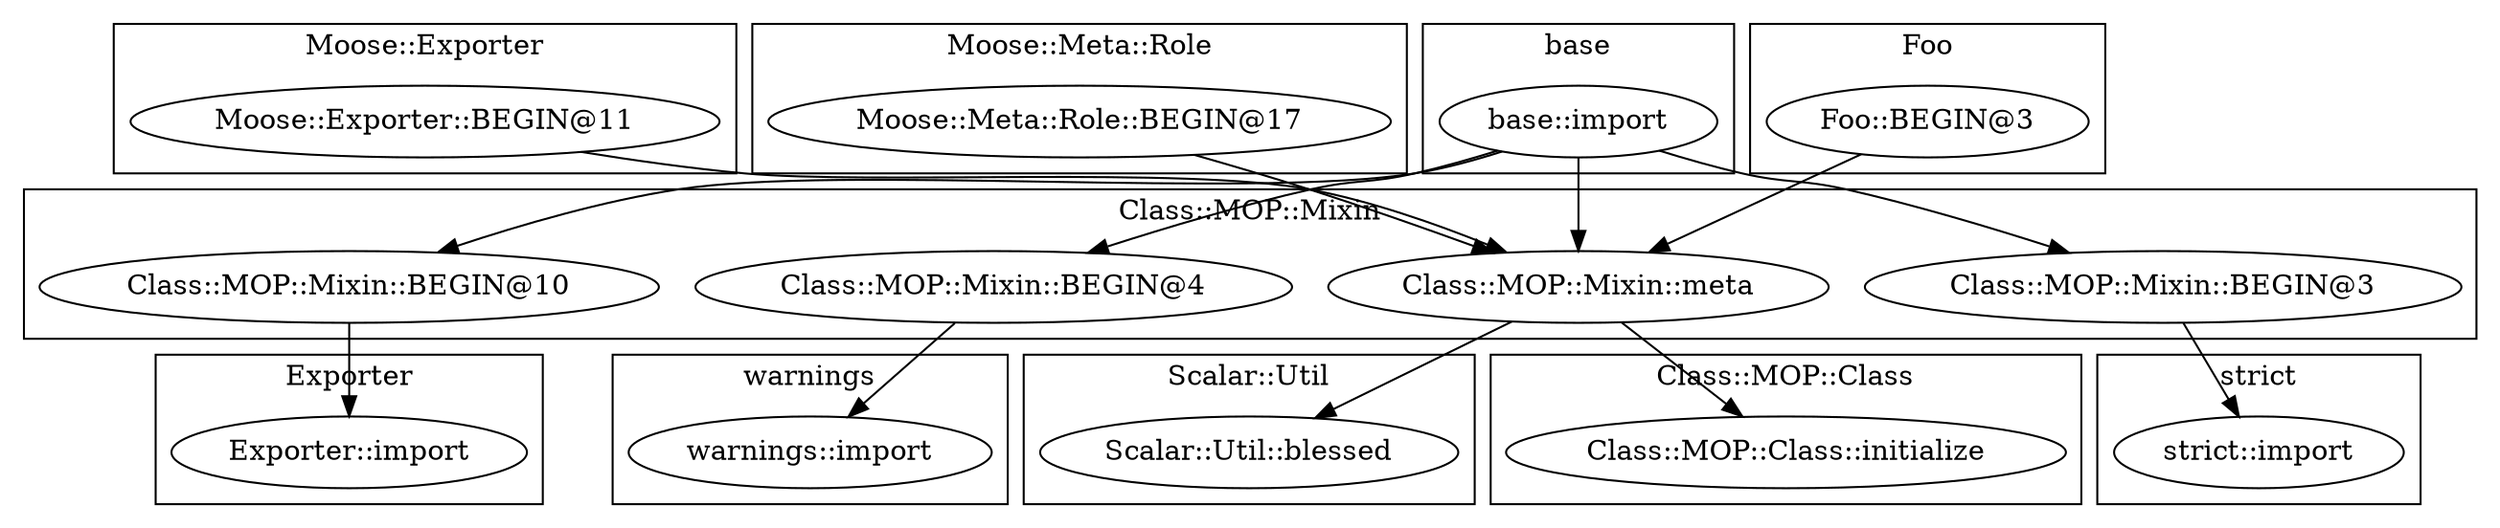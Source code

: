 digraph {
graph [overlap=false]
subgraph cluster_warnings {
	label="warnings";
	"warnings::import";
}
subgraph cluster_Moose_Exporter {
	label="Moose::Exporter";
	"Moose::Exporter::BEGIN@11";
}
subgraph cluster_Moose_Meta_Role {
	label="Moose::Meta::Role";
	"Moose::Meta::Role::BEGIN@17";
}
subgraph cluster_Scalar_Util {
	label="Scalar::Util";
	"Scalar::Util::blessed";
}
subgraph cluster_Class_MOP_Mixin {
	label="Class::MOP::Mixin";
	"Class::MOP::Mixin::BEGIN@10";
	"Class::MOP::Mixin::BEGIN@4";
	"Class::MOP::Mixin::meta";
	"Class::MOP::Mixin::BEGIN@3";
}
subgraph cluster_base {
	label="base";
	"base::import";
}
subgraph cluster_strict {
	label="strict";
	"strict::import";
}
subgraph cluster_Class_MOP_Class {
	label="Class::MOP::Class";
	"Class::MOP::Class::initialize";
}
subgraph cluster_Exporter {
	label="Exporter";
	"Exporter::import";
}
subgraph cluster_Foo {
	label="Foo";
	"Foo::BEGIN@3";
}
"base::import" -> "Class::MOP::Mixin::BEGIN@3";
"base::import" -> "Class::MOP::Mixin::BEGIN@10";
"Class::MOP::Mixin::BEGIN@10" -> "Exporter::import";
"Class::MOP::Mixin::meta" -> "Scalar::Util::blessed";
"base::import" -> "Class::MOP::Mixin::BEGIN@4";
"Foo::BEGIN@3" -> "Class::MOP::Mixin::meta";
"Moose::Exporter::BEGIN@11" -> "Class::MOP::Mixin::meta";
"Moose::Meta::Role::BEGIN@17" -> "Class::MOP::Mixin::meta";
"base::import" -> "Class::MOP::Mixin::meta";
"Class::MOP::Mixin::BEGIN@4" -> "warnings::import";
"Class::MOP::Mixin::meta" -> "Class::MOP::Class::initialize";
"Class::MOP::Mixin::BEGIN@3" -> "strict::import";
}
